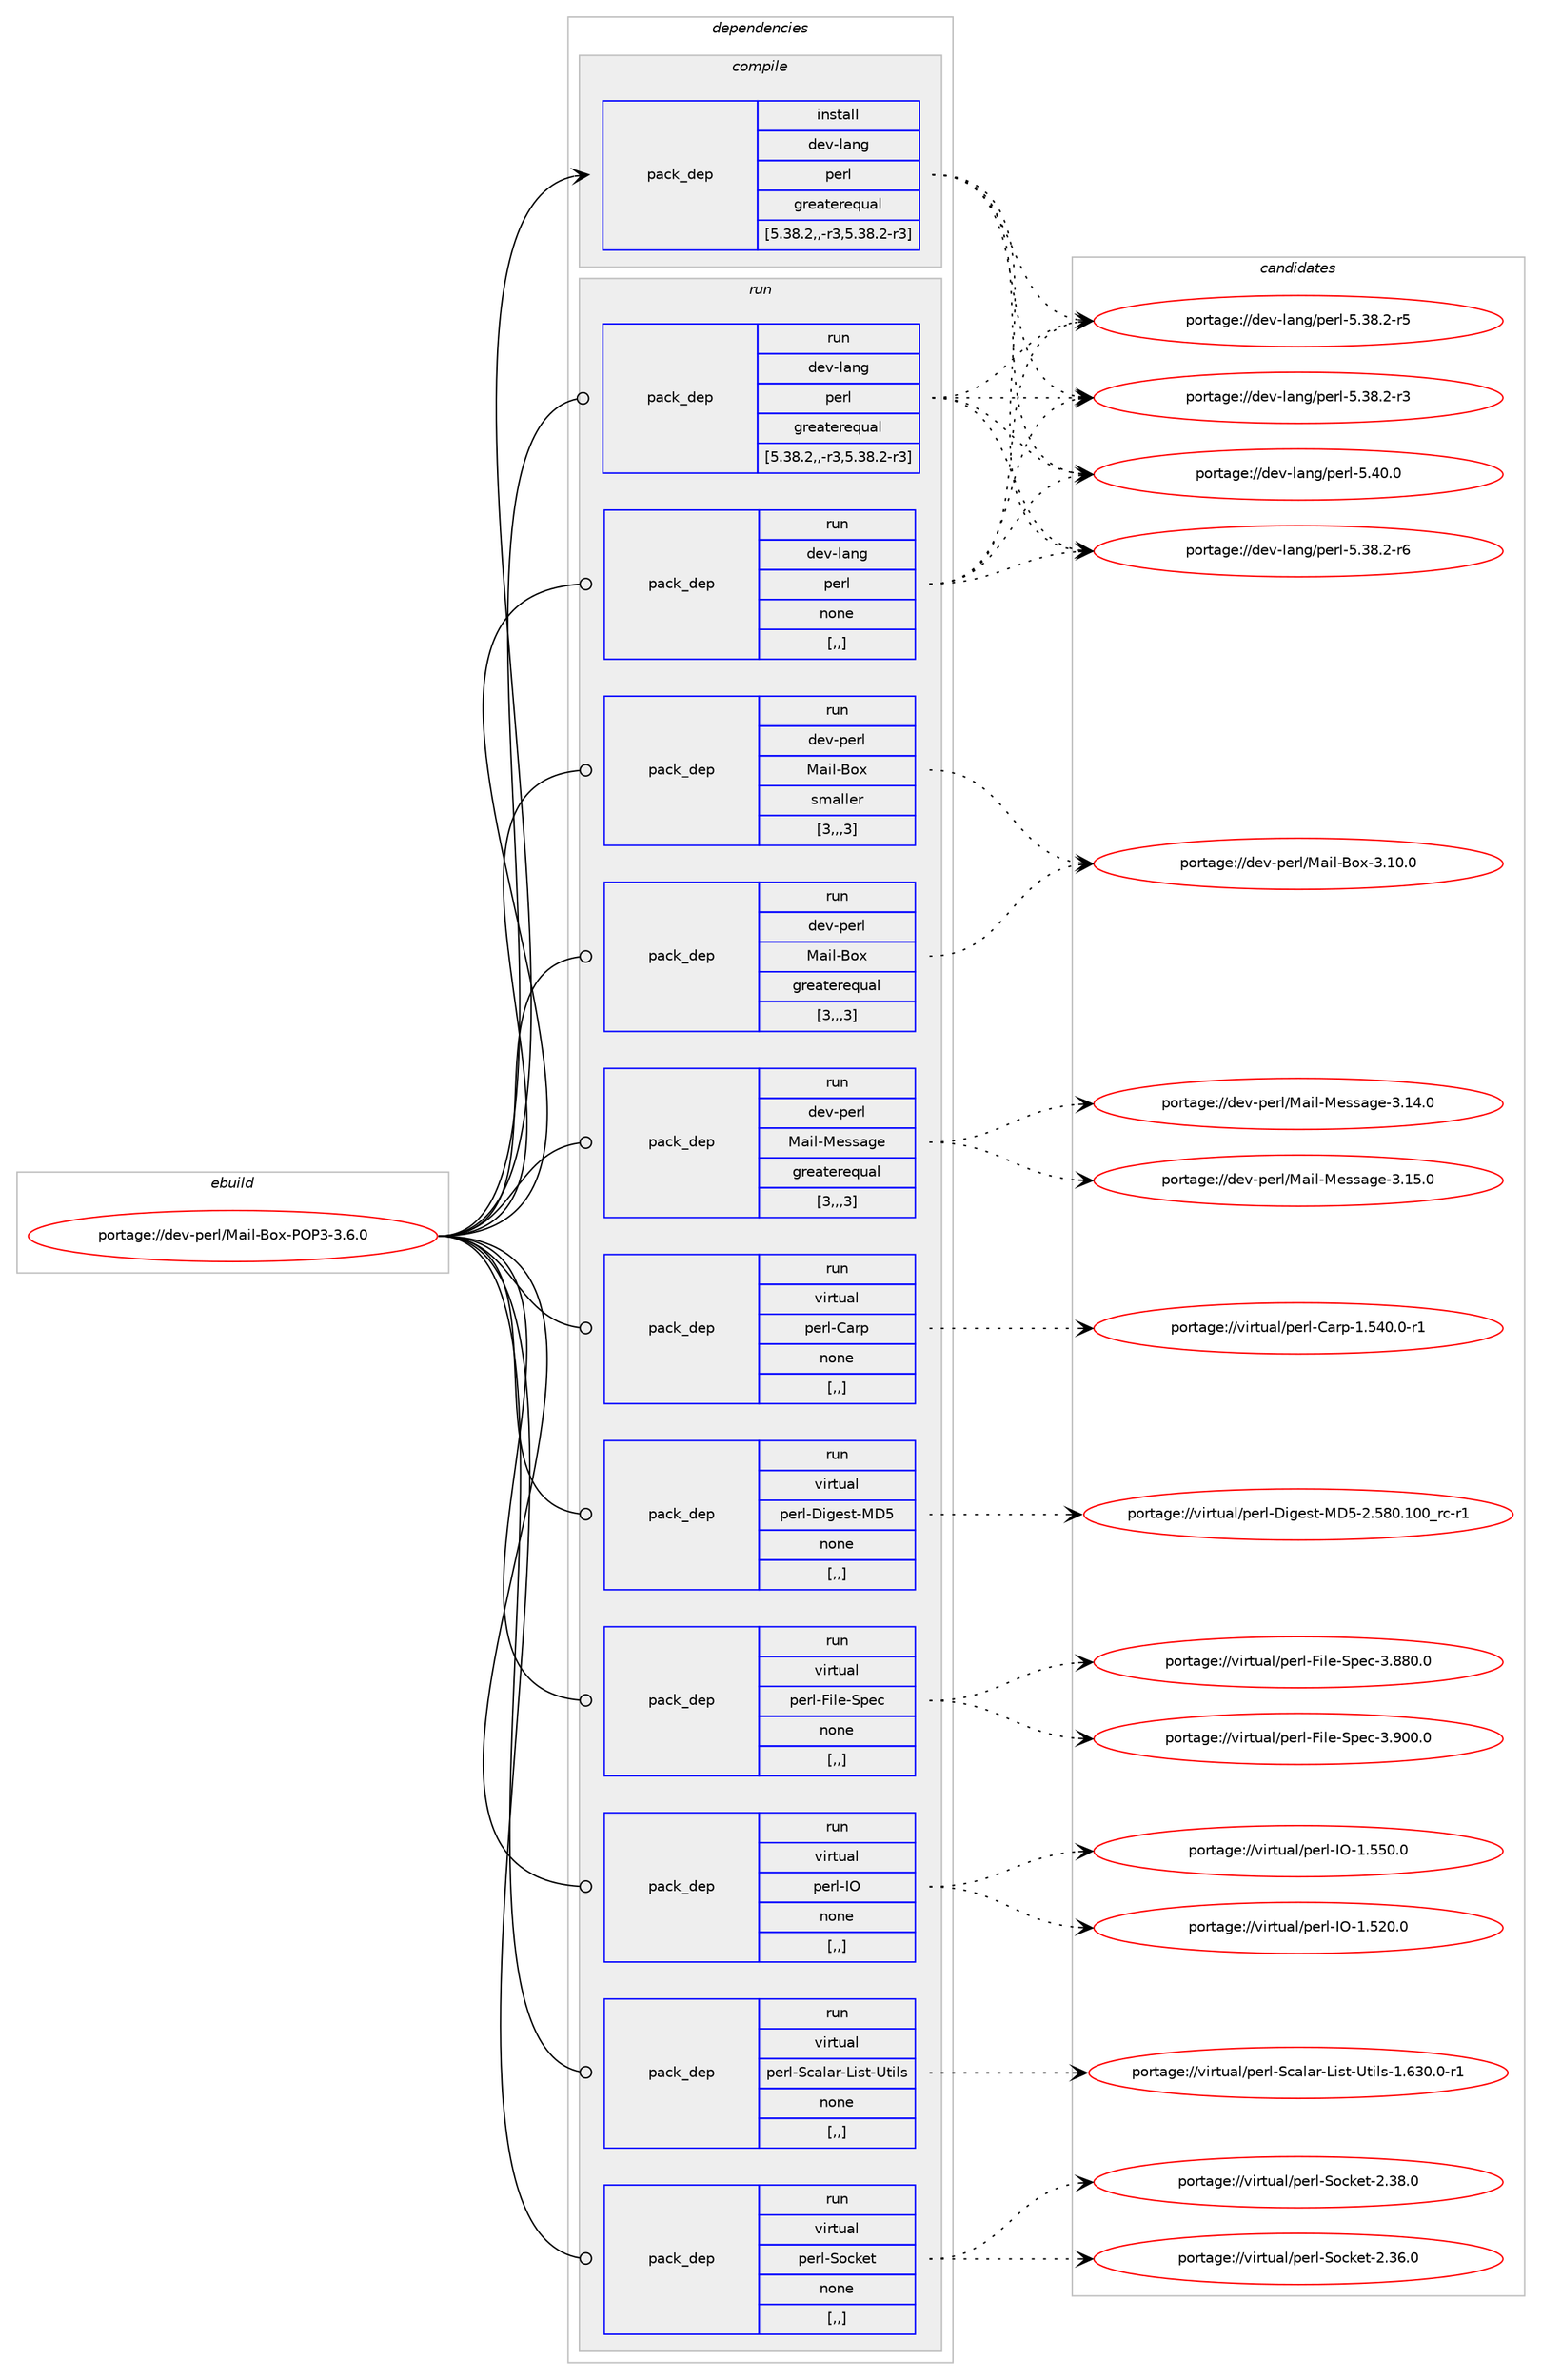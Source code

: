digraph prolog {

# *************
# Graph options
# *************

newrank=true;
concentrate=true;
compound=true;
graph [rankdir=LR,fontname=Helvetica,fontsize=10,ranksep=1.5];#, ranksep=2.5, nodesep=0.2];
edge  [arrowhead=vee];
node  [fontname=Helvetica,fontsize=10];

# **********
# The ebuild
# **********

subgraph cluster_leftcol {
color=gray;
label=<<i>ebuild</i>>;
id [label="portage://dev-perl/Mail-Box-POP3-3.6.0", color=red, width=4, href="../dev-perl/Mail-Box-POP3-3.6.0.svg"];
}

# ****************
# The dependencies
# ****************

subgraph cluster_midcol {
color=gray;
label=<<i>dependencies</i>>;
subgraph cluster_compile {
fillcolor="#eeeeee";
style=filled;
label=<<i>compile</i>>;
subgraph pack101758 {
dependency132922 [label=<<TABLE BORDER="0" CELLBORDER="1" CELLSPACING="0" CELLPADDING="4" WIDTH="220"><TR><TD ROWSPAN="6" CELLPADDING="30">pack_dep</TD></TR><TR><TD WIDTH="110">install</TD></TR><TR><TD>dev-lang</TD></TR><TR><TD>perl</TD></TR><TR><TD>greaterequal</TD></TR><TR><TD>[5.38.2,,-r3,5.38.2-r3]</TD></TR></TABLE>>, shape=none, color=blue];
}
id:e -> dependency132922:w [weight=20,style="solid",arrowhead="vee"];
}
subgraph cluster_compileandrun {
fillcolor="#eeeeee";
style=filled;
label=<<i>compile and run</i>>;
}
subgraph cluster_run {
fillcolor="#eeeeee";
style=filled;
label=<<i>run</i>>;
subgraph pack101759 {
dependency132923 [label=<<TABLE BORDER="0" CELLBORDER="1" CELLSPACING="0" CELLPADDING="4" WIDTH="220"><TR><TD ROWSPAN="6" CELLPADDING="30">pack_dep</TD></TR><TR><TD WIDTH="110">run</TD></TR><TR><TD>dev-lang</TD></TR><TR><TD>perl</TD></TR><TR><TD>greaterequal</TD></TR><TR><TD>[5.38.2,,-r3,5.38.2-r3]</TD></TR></TABLE>>, shape=none, color=blue];
}
id:e -> dependency132923:w [weight=20,style="solid",arrowhead="odot"];
subgraph pack101760 {
dependency132924 [label=<<TABLE BORDER="0" CELLBORDER="1" CELLSPACING="0" CELLPADDING="4" WIDTH="220"><TR><TD ROWSPAN="6" CELLPADDING="30">pack_dep</TD></TR><TR><TD WIDTH="110">run</TD></TR><TR><TD>dev-lang</TD></TR><TR><TD>perl</TD></TR><TR><TD>none</TD></TR><TR><TD>[,,]</TD></TR></TABLE>>, shape=none, color=blue];
}
id:e -> dependency132924:w [weight=20,style="solid",arrowhead="odot"];
subgraph pack101761 {
dependency132925 [label=<<TABLE BORDER="0" CELLBORDER="1" CELLSPACING="0" CELLPADDING="4" WIDTH="220"><TR><TD ROWSPAN="6" CELLPADDING="30">pack_dep</TD></TR><TR><TD WIDTH="110">run</TD></TR><TR><TD>dev-perl</TD></TR><TR><TD>Mail-Box</TD></TR><TR><TD>greaterequal</TD></TR><TR><TD>[3,,,3]</TD></TR></TABLE>>, shape=none, color=blue];
}
id:e -> dependency132925:w [weight=20,style="solid",arrowhead="odot"];
subgraph pack101762 {
dependency132926 [label=<<TABLE BORDER="0" CELLBORDER="1" CELLSPACING="0" CELLPADDING="4" WIDTH="220"><TR><TD ROWSPAN="6" CELLPADDING="30">pack_dep</TD></TR><TR><TD WIDTH="110">run</TD></TR><TR><TD>dev-perl</TD></TR><TR><TD>Mail-Message</TD></TR><TR><TD>greaterequal</TD></TR><TR><TD>[3,,,3]</TD></TR></TABLE>>, shape=none, color=blue];
}
id:e -> dependency132926:w [weight=20,style="solid",arrowhead="odot"];
subgraph pack101763 {
dependency132927 [label=<<TABLE BORDER="0" CELLBORDER="1" CELLSPACING="0" CELLPADDING="4" WIDTH="220"><TR><TD ROWSPAN="6" CELLPADDING="30">pack_dep</TD></TR><TR><TD WIDTH="110">run</TD></TR><TR><TD>virtual</TD></TR><TR><TD>perl-Carp</TD></TR><TR><TD>none</TD></TR><TR><TD>[,,]</TD></TR></TABLE>>, shape=none, color=blue];
}
id:e -> dependency132927:w [weight=20,style="solid",arrowhead="odot"];
subgraph pack101764 {
dependency132928 [label=<<TABLE BORDER="0" CELLBORDER="1" CELLSPACING="0" CELLPADDING="4" WIDTH="220"><TR><TD ROWSPAN="6" CELLPADDING="30">pack_dep</TD></TR><TR><TD WIDTH="110">run</TD></TR><TR><TD>virtual</TD></TR><TR><TD>perl-Digest-MD5</TD></TR><TR><TD>none</TD></TR><TR><TD>[,,]</TD></TR></TABLE>>, shape=none, color=blue];
}
id:e -> dependency132928:w [weight=20,style="solid",arrowhead="odot"];
subgraph pack101765 {
dependency132929 [label=<<TABLE BORDER="0" CELLBORDER="1" CELLSPACING="0" CELLPADDING="4" WIDTH="220"><TR><TD ROWSPAN="6" CELLPADDING="30">pack_dep</TD></TR><TR><TD WIDTH="110">run</TD></TR><TR><TD>virtual</TD></TR><TR><TD>perl-File-Spec</TD></TR><TR><TD>none</TD></TR><TR><TD>[,,]</TD></TR></TABLE>>, shape=none, color=blue];
}
id:e -> dependency132929:w [weight=20,style="solid",arrowhead="odot"];
subgraph pack101766 {
dependency132930 [label=<<TABLE BORDER="0" CELLBORDER="1" CELLSPACING="0" CELLPADDING="4" WIDTH="220"><TR><TD ROWSPAN="6" CELLPADDING="30">pack_dep</TD></TR><TR><TD WIDTH="110">run</TD></TR><TR><TD>virtual</TD></TR><TR><TD>perl-IO</TD></TR><TR><TD>none</TD></TR><TR><TD>[,,]</TD></TR></TABLE>>, shape=none, color=blue];
}
id:e -> dependency132930:w [weight=20,style="solid",arrowhead="odot"];
subgraph pack101767 {
dependency132931 [label=<<TABLE BORDER="0" CELLBORDER="1" CELLSPACING="0" CELLPADDING="4" WIDTH="220"><TR><TD ROWSPAN="6" CELLPADDING="30">pack_dep</TD></TR><TR><TD WIDTH="110">run</TD></TR><TR><TD>virtual</TD></TR><TR><TD>perl-Scalar-List-Utils</TD></TR><TR><TD>none</TD></TR><TR><TD>[,,]</TD></TR></TABLE>>, shape=none, color=blue];
}
id:e -> dependency132931:w [weight=20,style="solid",arrowhead="odot"];
subgraph pack101768 {
dependency132932 [label=<<TABLE BORDER="0" CELLBORDER="1" CELLSPACING="0" CELLPADDING="4" WIDTH="220"><TR><TD ROWSPAN="6" CELLPADDING="30">pack_dep</TD></TR><TR><TD WIDTH="110">run</TD></TR><TR><TD>virtual</TD></TR><TR><TD>perl-Socket</TD></TR><TR><TD>none</TD></TR><TR><TD>[,,]</TD></TR></TABLE>>, shape=none, color=blue];
}
id:e -> dependency132932:w [weight=20,style="solid",arrowhead="odot"];
subgraph pack101769 {
dependency132933 [label=<<TABLE BORDER="0" CELLBORDER="1" CELLSPACING="0" CELLPADDING="4" WIDTH="220"><TR><TD ROWSPAN="6" CELLPADDING="30">pack_dep</TD></TR><TR><TD WIDTH="110">run</TD></TR><TR><TD>dev-perl</TD></TR><TR><TD>Mail-Box</TD></TR><TR><TD>smaller</TD></TR><TR><TD>[3,,,3]</TD></TR></TABLE>>, shape=none, color=blue];
}
id:e -> dependency132933:w [weight=20,style="solid",arrowhead="odot"];
}
}

# **************
# The candidates
# **************

subgraph cluster_choices {
rank=same;
color=gray;
label=<<i>candidates</i>>;

subgraph choice101758 {
color=black;
nodesep=1;
choice10010111845108971101034711210111410845534652484648 [label="portage://dev-lang/perl-5.40.0", color=red, width=4,href="../dev-lang/perl-5.40.0.svg"];
choice100101118451089711010347112101114108455346515646504511454 [label="portage://dev-lang/perl-5.38.2-r6", color=red, width=4,href="../dev-lang/perl-5.38.2-r6.svg"];
choice100101118451089711010347112101114108455346515646504511453 [label="portage://dev-lang/perl-5.38.2-r5", color=red, width=4,href="../dev-lang/perl-5.38.2-r5.svg"];
choice100101118451089711010347112101114108455346515646504511451 [label="portage://dev-lang/perl-5.38.2-r3", color=red, width=4,href="../dev-lang/perl-5.38.2-r3.svg"];
dependency132922:e -> choice10010111845108971101034711210111410845534652484648:w [style=dotted,weight="100"];
dependency132922:e -> choice100101118451089711010347112101114108455346515646504511454:w [style=dotted,weight="100"];
dependency132922:e -> choice100101118451089711010347112101114108455346515646504511453:w [style=dotted,weight="100"];
dependency132922:e -> choice100101118451089711010347112101114108455346515646504511451:w [style=dotted,weight="100"];
}
subgraph choice101759 {
color=black;
nodesep=1;
choice10010111845108971101034711210111410845534652484648 [label="portage://dev-lang/perl-5.40.0", color=red, width=4,href="../dev-lang/perl-5.40.0.svg"];
choice100101118451089711010347112101114108455346515646504511454 [label="portage://dev-lang/perl-5.38.2-r6", color=red, width=4,href="../dev-lang/perl-5.38.2-r6.svg"];
choice100101118451089711010347112101114108455346515646504511453 [label="portage://dev-lang/perl-5.38.2-r5", color=red, width=4,href="../dev-lang/perl-5.38.2-r5.svg"];
choice100101118451089711010347112101114108455346515646504511451 [label="portage://dev-lang/perl-5.38.2-r3", color=red, width=4,href="../dev-lang/perl-5.38.2-r3.svg"];
dependency132923:e -> choice10010111845108971101034711210111410845534652484648:w [style=dotted,weight="100"];
dependency132923:e -> choice100101118451089711010347112101114108455346515646504511454:w [style=dotted,weight="100"];
dependency132923:e -> choice100101118451089711010347112101114108455346515646504511453:w [style=dotted,weight="100"];
dependency132923:e -> choice100101118451089711010347112101114108455346515646504511451:w [style=dotted,weight="100"];
}
subgraph choice101760 {
color=black;
nodesep=1;
choice10010111845108971101034711210111410845534652484648 [label="portage://dev-lang/perl-5.40.0", color=red, width=4,href="../dev-lang/perl-5.40.0.svg"];
choice100101118451089711010347112101114108455346515646504511454 [label="portage://dev-lang/perl-5.38.2-r6", color=red, width=4,href="../dev-lang/perl-5.38.2-r6.svg"];
choice100101118451089711010347112101114108455346515646504511453 [label="portage://dev-lang/perl-5.38.2-r5", color=red, width=4,href="../dev-lang/perl-5.38.2-r5.svg"];
choice100101118451089711010347112101114108455346515646504511451 [label="portage://dev-lang/perl-5.38.2-r3", color=red, width=4,href="../dev-lang/perl-5.38.2-r3.svg"];
dependency132924:e -> choice10010111845108971101034711210111410845534652484648:w [style=dotted,weight="100"];
dependency132924:e -> choice100101118451089711010347112101114108455346515646504511454:w [style=dotted,weight="100"];
dependency132924:e -> choice100101118451089711010347112101114108455346515646504511453:w [style=dotted,weight="100"];
dependency132924:e -> choice100101118451089711010347112101114108455346515646504511451:w [style=dotted,weight="100"];
}
subgraph choice101761 {
color=black;
nodesep=1;
choice10010111845112101114108477797105108456611112045514649484648 [label="portage://dev-perl/Mail-Box-3.10.0", color=red, width=4,href="../dev-perl/Mail-Box-3.10.0.svg"];
dependency132925:e -> choice10010111845112101114108477797105108456611112045514649484648:w [style=dotted,weight="100"];
}
subgraph choice101762 {
color=black;
nodesep=1;
choice1001011184511210111410847779710510845771011151159710310145514649534648 [label="portage://dev-perl/Mail-Message-3.15.0", color=red, width=4,href="../dev-perl/Mail-Message-3.15.0.svg"];
choice1001011184511210111410847779710510845771011151159710310145514649524648 [label="portage://dev-perl/Mail-Message-3.14.0", color=red, width=4,href="../dev-perl/Mail-Message-3.14.0.svg"];
dependency132926:e -> choice1001011184511210111410847779710510845771011151159710310145514649534648:w [style=dotted,weight="100"];
dependency132926:e -> choice1001011184511210111410847779710510845771011151159710310145514649524648:w [style=dotted,weight="100"];
}
subgraph choice101763 {
color=black;
nodesep=1;
choice118105114116117971084711210111410845679711411245494653524846484511449 [label="portage://virtual/perl-Carp-1.540.0-r1", color=red, width=4,href="../virtual/perl-Carp-1.540.0-r1.svg"];
dependency132927:e -> choice118105114116117971084711210111410845679711411245494653524846484511449:w [style=dotted,weight="100"];
}
subgraph choice101764 {
color=black;
nodesep=1;
choice11810511411611797108471121011141084568105103101115116457768534550465356484649484895114994511449 [label="portage://virtual/perl-Digest-MD5-2.580.100_rc-r1", color=red, width=4,href="../virtual/perl-Digest-MD5-2.580.100_rc-r1.svg"];
dependency132928:e -> choice11810511411611797108471121011141084568105103101115116457768534550465356484649484895114994511449:w [style=dotted,weight="100"];
}
subgraph choice101765 {
color=black;
nodesep=1;
choice118105114116117971084711210111410845701051081014583112101994551465748484648 [label="portage://virtual/perl-File-Spec-3.900.0", color=red, width=4,href="../virtual/perl-File-Spec-3.900.0.svg"];
choice118105114116117971084711210111410845701051081014583112101994551465656484648 [label="portage://virtual/perl-File-Spec-3.880.0", color=red, width=4,href="../virtual/perl-File-Spec-3.880.0.svg"];
dependency132929:e -> choice118105114116117971084711210111410845701051081014583112101994551465748484648:w [style=dotted,weight="100"];
dependency132929:e -> choice118105114116117971084711210111410845701051081014583112101994551465656484648:w [style=dotted,weight="100"];
}
subgraph choice101766 {
color=black;
nodesep=1;
choice11810511411611797108471121011141084573794549465353484648 [label="portage://virtual/perl-IO-1.550.0", color=red, width=4,href="../virtual/perl-IO-1.550.0.svg"];
choice11810511411611797108471121011141084573794549465350484648 [label="portage://virtual/perl-IO-1.520.0", color=red, width=4,href="../virtual/perl-IO-1.520.0.svg"];
dependency132930:e -> choice11810511411611797108471121011141084573794549465353484648:w [style=dotted,weight="100"];
dependency132930:e -> choice11810511411611797108471121011141084573794549465350484648:w [style=dotted,weight="100"];
}
subgraph choice101767 {
color=black;
nodesep=1;
choice118105114116117971084711210111410845839997108971144576105115116458511610510811545494654514846484511449 [label="portage://virtual/perl-Scalar-List-Utils-1.630.0-r1", color=red, width=4,href="../virtual/perl-Scalar-List-Utils-1.630.0-r1.svg"];
dependency132931:e -> choice118105114116117971084711210111410845839997108971144576105115116458511610510811545494654514846484511449:w [style=dotted,weight="100"];
}
subgraph choice101768 {
color=black;
nodesep=1;
choice118105114116117971084711210111410845831119910710111645504651564648 [label="portage://virtual/perl-Socket-2.38.0", color=red, width=4,href="../virtual/perl-Socket-2.38.0.svg"];
choice118105114116117971084711210111410845831119910710111645504651544648 [label="portage://virtual/perl-Socket-2.36.0", color=red, width=4,href="../virtual/perl-Socket-2.36.0.svg"];
dependency132932:e -> choice118105114116117971084711210111410845831119910710111645504651564648:w [style=dotted,weight="100"];
dependency132932:e -> choice118105114116117971084711210111410845831119910710111645504651544648:w [style=dotted,weight="100"];
}
subgraph choice101769 {
color=black;
nodesep=1;
choice10010111845112101114108477797105108456611112045514649484648 [label="portage://dev-perl/Mail-Box-3.10.0", color=red, width=4,href="../dev-perl/Mail-Box-3.10.0.svg"];
dependency132933:e -> choice10010111845112101114108477797105108456611112045514649484648:w [style=dotted,weight="100"];
}
}

}
